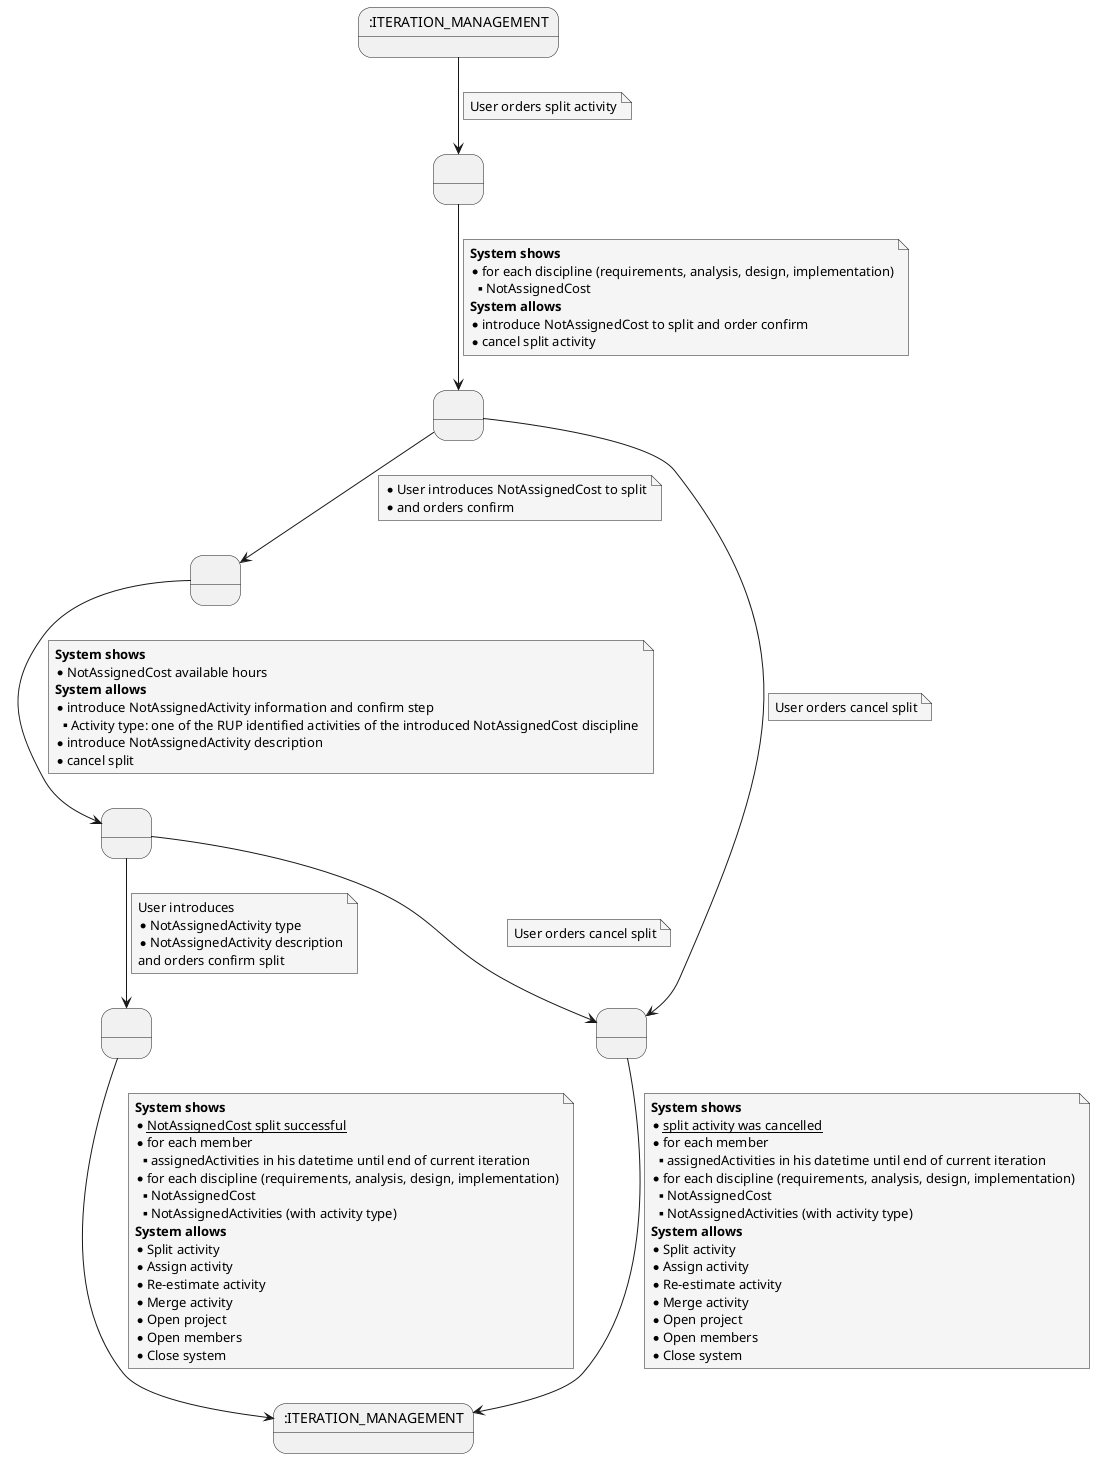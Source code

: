 @startuml

skinparam {
    NoteBackgroundColor #whiteSmoke
}

    state 2 as " "
    state 0 as " "
    state 4 as " "
    state 6 as " "
    state 8 as " "
    state 10 as " "
    state 5 as ":ITERATION_MANAGEMENT"
    state 13 as ":ITERATION_MANAGEMENT"

    5 --> 6
    note on link
        User orders split activity
    end note

    6 --> 2
    note on link
    <b>System shows</b>
    * for each discipline (requirements, analysis, design, implementation)
    ** NotAssignedCost
    <b>System allows</b>
    * introduce NotAssignedCost to split and order confirm
    * cancel split activity
    end note

    2 --> 10
    note on link
        User orders cancel split
    end note

    2 --> 4
    note on link
        * User introduces NotAssignedCost to split
        * and orders confirm
    end note

    4 --> 0
    note on link
        <b>System shows</b>
        * NotAssignedCost available hours
        <b>System allows</b>
        * introduce NotAssignedActivity information and confirm step
        ** Activity type: one of the RUP identified activities of the introduced NotAssignedCost discipline
        * introduce NotAssignedActivity description
        * cancel split
    end note

    0 --> 10
    note on link
        User orders cancel split
    end note

    0 --> 8
    note on link
        User introduces
        * NotAssignedActivity type
        * NotAssignedActivity description
        and orders confirm split
    end note

    8 --> 13
    note on link
        <b>System shows</b>
        * __NotAssignedCost split successful__
        * for each member
        **assignedActivities in his datetime until end of current iteration
        * for each discipline (requirements, analysis, design, implementation)
        ** NotAssignedCost
        ** NotAssignedActivities (with activity type)
        <b>System allows</b>
        * Split activity
        * Assign activity
        * Re-estimate activity
        * Merge activity
        * Open project
        * Open members
        * Close system
    end note

    10 --> 13
    note on link
         <b>System shows</b>
         * __split activity was cancelled__
         * for each member
         **assignedActivities in his datetime until end of current iteration
         * for each discipline (requirements, analysis, design, implementation)
         ** NotAssignedCost
         ** NotAssignedActivities (with activity type)
         <b>System allows</b>
         * Split activity
         * Assign activity
         * Re-estimate activity
         * Merge activity
         * Open project
         * Open members
         * Close system
    end note


@enduml
